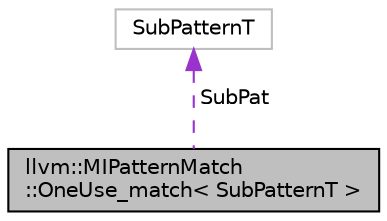 digraph "llvm::MIPatternMatch::OneUse_match&lt; SubPatternT &gt;"
{
 // LATEX_PDF_SIZE
  bgcolor="transparent";
  edge [fontname="Helvetica",fontsize="10",labelfontname="Helvetica",labelfontsize="10"];
  node [fontname="Helvetica",fontsize="10",shape=record];
  Node1 [label="llvm::MIPatternMatch\l::OneUse_match\< SubPatternT \>",height=0.2,width=0.4,color="black", fillcolor="grey75", style="filled", fontcolor="black",tooltip=" "];
  Node2 -> Node1 [dir="back",color="darkorchid3",fontsize="10",style="dashed",label=" SubPat" ,fontname="Helvetica"];
  Node2 [label="SubPatternT",height=0.2,width=0.4,color="grey75",tooltip=" "];
}
